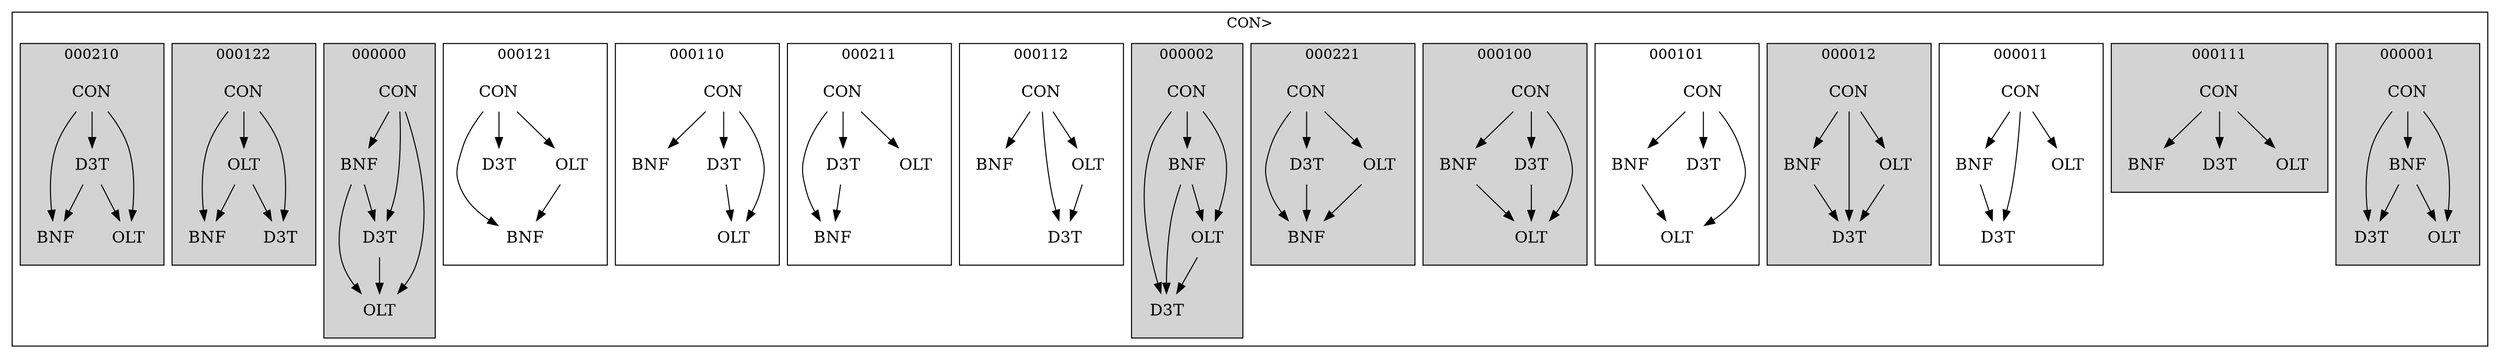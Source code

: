 strict digraph FirstlevelCluster {
	labelloc = "t";
	compound = false;
	subgraph cluster_0 {
	label= "CON>";
		subgraph	cluster_2 {
		label = "000001";
			style = filled;
			node	[label = CON, shape = plaintext, fontsize = 16] CON2;
			node	[label = BNF, shape = plaintext, fontsize = 16] BNF2;
			node	[label = D3T, shape = plaintext, fontsize = 16] D3T2;
			node	[label = OLT, shape = plaintext, fontsize = 16] OLT2;
			CON2->BNF2;CON2->D3T2;CON2->OLT2;BNF2->D3T2;BNF2->OLT2;			}
		subgraph	cluster_3 {
		label = "000111";
			style = filled;
			node	[label = CON, shape = plaintext, fontsize = 16] CON3;
			node	[label = BNF, shape = plaintext, fontsize = 16] BNF3;
			node	[label = D3T, shape = plaintext, fontsize = 16] D3T3;
			node	[label = OLT, shape = plaintext, fontsize = 16] OLT3;
			CON3->BNF3;CON3->D3T3;CON3->OLT3;			}
		subgraph	cluster_4 {
		label = "000011";
			node	[label = CON, shape = plaintext, fontsize = 16] CON4;
			node	[label = BNF, shape = plaintext, fontsize = 16] BNF4;
			node	[label = D3T, shape = plaintext, fontsize = 16] D3T4;
			node	[label = OLT, shape = plaintext, fontsize = 16] OLT4;
			CON4->BNF4;CON4->D3T4;CON4->OLT4;BNF4->D3T4;			}
		subgraph	cluster_5 {
		label = "000012";
			style = filled;
			node	[label = CON, shape = plaintext, fontsize = 16] CON5;
			node	[label = BNF, shape = plaintext, fontsize = 16] BNF5;
			node	[label = D3T, shape = plaintext, fontsize = 16] D3T5;
			node	[label = OLT, shape = plaintext, fontsize = 16] OLT5;
			CON5->BNF5;CON5->D3T5;CON5->OLT5;BNF5->D3T5;OLT5->D3T5;			}
		subgraph	cluster_6 {
		label = "000101";
			node	[label = CON, shape = plaintext, fontsize = 16] CON6;
			node	[label = BNF, shape = plaintext, fontsize = 16] BNF6;
			node	[label = D3T, shape = plaintext, fontsize = 16] D3T6;
			node	[label = OLT, shape = plaintext, fontsize = 16] OLT6;
			CON6->BNF6;CON6->D3T6;CON6->OLT6;BNF6->OLT6;			}
		subgraph	cluster_7 {
		label = "000100";
			style = filled;
			node	[label = CON, shape = plaintext, fontsize = 16] CON7;
			node	[label = BNF, shape = plaintext, fontsize = 16] BNF7;
			node	[label = D3T, shape = plaintext, fontsize = 16] D3T7;
			node	[label = OLT, shape = plaintext, fontsize = 16] OLT7;
			CON7->BNF7;CON7->D3T7;CON7->OLT7;BNF7->OLT7;D3T7->OLT7;			}
		subgraph	cluster_8 {
		label = "000221";
			style = filled;
			node	[label = CON, shape = plaintext, fontsize = 16] CON8;
			node	[label = BNF, shape = plaintext, fontsize = 16] BNF8;
			node	[label = D3T, shape = plaintext, fontsize = 16] D3T8;
			node	[label = OLT, shape = plaintext, fontsize = 16] OLT8;
			CON8->BNF8;CON8->D3T8;CON8->OLT8;D3T8->BNF8;OLT8->BNF8;			}
		subgraph	cluster_9 {
		label = "000002";
			style = filled;
			node	[label = CON, shape = plaintext, fontsize = 16] CON9;
			node	[label = BNF, shape = plaintext, fontsize = 16] BNF9;
			node	[label = D3T, shape = plaintext, fontsize = 16] D3T9;
			node	[label = OLT, shape = plaintext, fontsize = 16] OLT9;
			CON9->BNF9;CON9->D3T9;CON9->OLT9;BNF9->D3T9;BNF9->OLT9;OLT9->D3T9;			}
		subgraph	cluster_10 {
		label = "000112";
			node	[label = CON, shape = plaintext, fontsize = 16] CON10;
			node	[label = BNF, shape = plaintext, fontsize = 16] BNF10;
			node	[label = D3T, shape = plaintext, fontsize = 16] D3T10;
			node	[label = OLT, shape = plaintext, fontsize = 16] OLT10;
			CON10->BNF10;CON10->D3T10;CON10->OLT10;OLT10->D3T10;			}
		subgraph	cluster_11 {
		label = "000211";
			node	[label = CON, shape = plaintext, fontsize = 16] CON11;
			node	[label = BNF, shape = plaintext, fontsize = 16] BNF11;
			node	[label = D3T, shape = plaintext, fontsize = 16] D3T11;
			node	[label = OLT, shape = plaintext, fontsize = 16] OLT11;
			CON11->BNF11;CON11->D3T11;CON11->OLT11;D3T11->BNF11;			}
		subgraph	cluster_12 {
		label = "000110";
			node	[label = CON, shape = plaintext, fontsize = 16] CON12;
			node	[label = BNF, shape = plaintext, fontsize = 16] BNF12;
			node	[label = D3T, shape = plaintext, fontsize = 16] D3T12;
			node	[label = OLT, shape = plaintext, fontsize = 16] OLT12;
			CON12->BNF12;CON12->D3T12;CON12->OLT12;D3T12->OLT12;			}
		subgraph	cluster_13 {
		label = "000121";
			node	[label = CON, shape = plaintext, fontsize = 16] CON13;
			node	[label = BNF, shape = plaintext, fontsize = 16] BNF13;
			node	[label = D3T, shape = plaintext, fontsize = 16] D3T13;
			node	[label = OLT, shape = plaintext, fontsize = 16] OLT13;
			CON13->BNF13;CON13->D3T13;CON13->OLT13;OLT13->BNF13;			}
		subgraph	cluster_14 {
		label = "000000";
			style = filled;
			node	[label = CON, shape = plaintext, fontsize = 16] CON14;
			node	[label = BNF, shape = plaintext, fontsize = 16] BNF14;
			node	[label = D3T, shape = plaintext, fontsize = 16] D3T14;
			node	[label = OLT, shape = plaintext, fontsize = 16] OLT14;
			CON14->BNF14;CON14->D3T14;CON14->OLT14;BNF14->D3T14;BNF14->OLT14;D3T14->OLT14;			}
		subgraph	cluster_15 {
		label = "000122";
			style = filled;
			node	[label = CON, shape = plaintext, fontsize = 16] CON15;
			node	[label = BNF, shape = plaintext, fontsize = 16] BNF15;
			node	[label = D3T, shape = plaintext, fontsize = 16] D3T15;
			node	[label = OLT, shape = plaintext, fontsize = 16] OLT15;
			CON15->BNF15;CON15->D3T15;CON15->OLT15;OLT15->BNF15;OLT15->D3T15;			}
		subgraph	cluster_16 {
		label = "000210";
			style = filled;
			node	[label = CON, shape = plaintext, fontsize = 16] CON16;
			node	[label = BNF, shape = plaintext, fontsize = 16] BNF16;
			node	[label = D3T, shape = plaintext, fontsize = 16] D3T16;
			node	[label = OLT, shape = plaintext, fontsize = 16] OLT16;
			CON16->BNF16;CON16->D3T16;CON16->OLT16;D3T16->BNF16;D3T16->OLT16;			}
}}